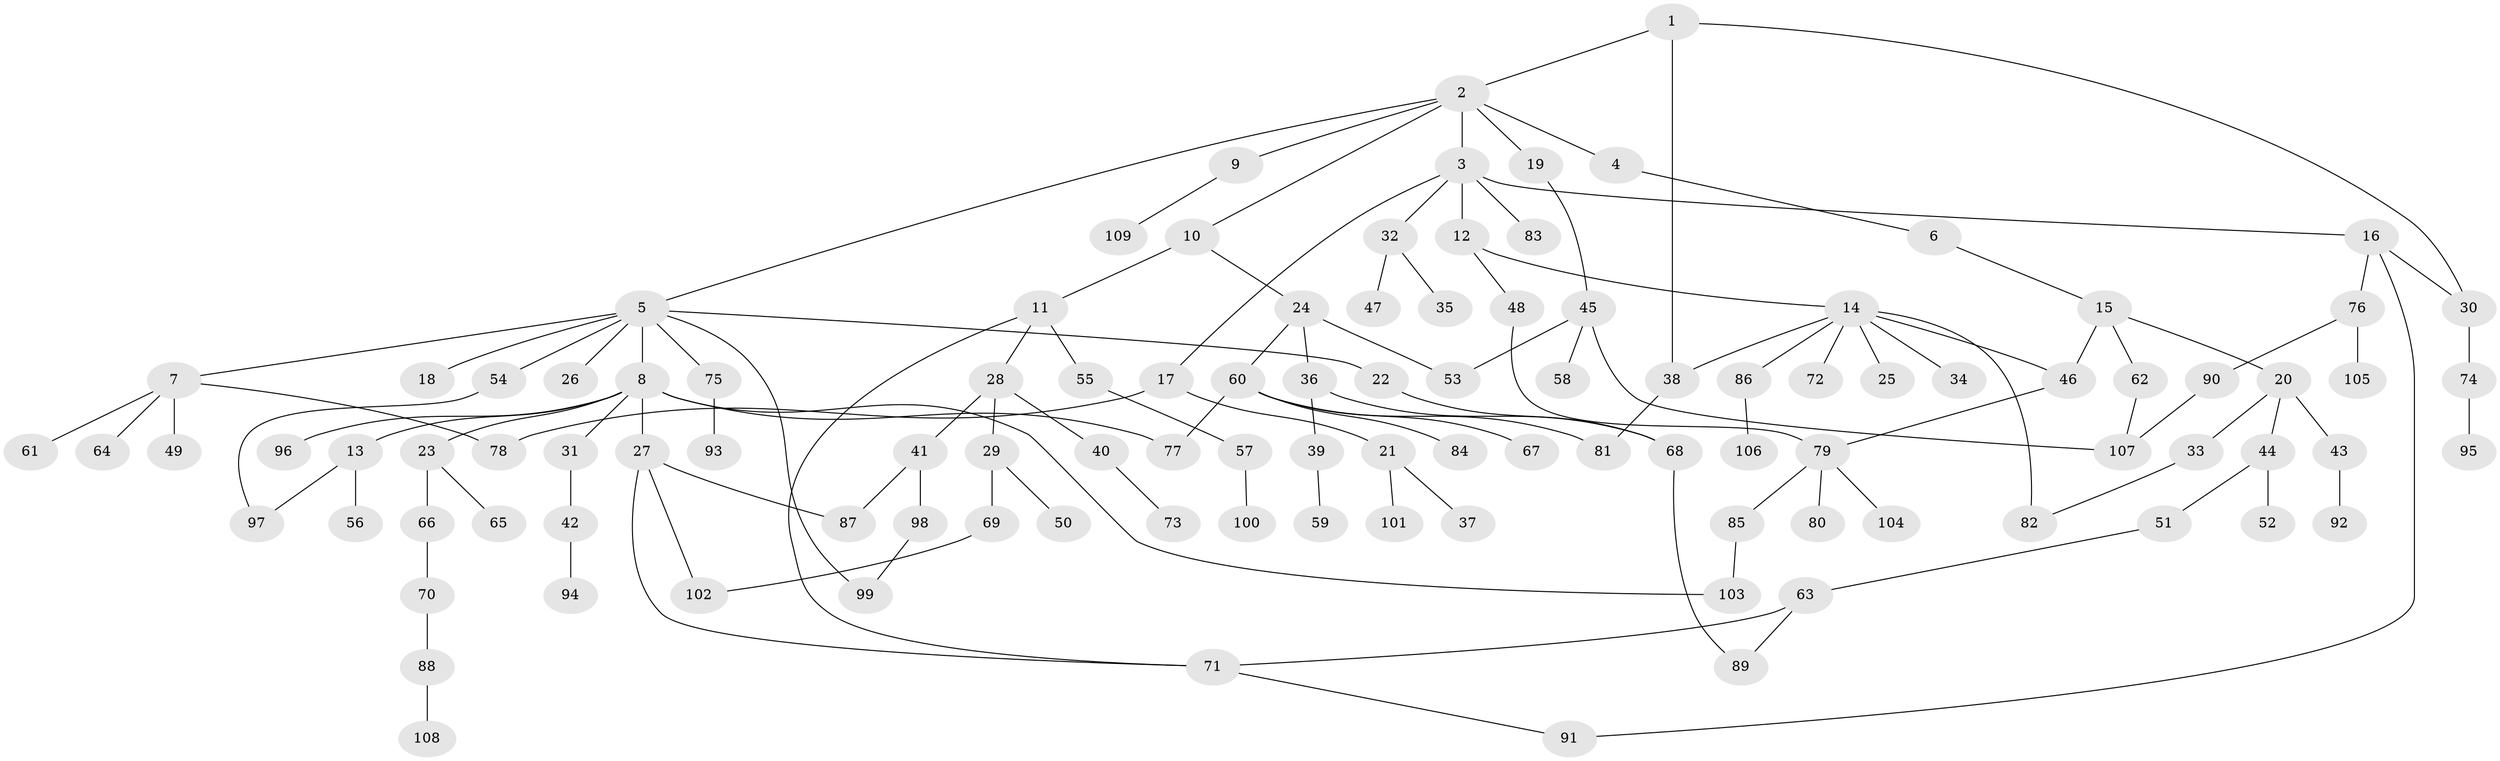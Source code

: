 // Generated by graph-tools (version 1.1) at 2025/34/03/09/25 02:34:18]
// undirected, 109 vertices, 129 edges
graph export_dot {
graph [start="1"]
  node [color=gray90,style=filled];
  1;
  2;
  3;
  4;
  5;
  6;
  7;
  8;
  9;
  10;
  11;
  12;
  13;
  14;
  15;
  16;
  17;
  18;
  19;
  20;
  21;
  22;
  23;
  24;
  25;
  26;
  27;
  28;
  29;
  30;
  31;
  32;
  33;
  34;
  35;
  36;
  37;
  38;
  39;
  40;
  41;
  42;
  43;
  44;
  45;
  46;
  47;
  48;
  49;
  50;
  51;
  52;
  53;
  54;
  55;
  56;
  57;
  58;
  59;
  60;
  61;
  62;
  63;
  64;
  65;
  66;
  67;
  68;
  69;
  70;
  71;
  72;
  73;
  74;
  75;
  76;
  77;
  78;
  79;
  80;
  81;
  82;
  83;
  84;
  85;
  86;
  87;
  88;
  89;
  90;
  91;
  92;
  93;
  94;
  95;
  96;
  97;
  98;
  99;
  100;
  101;
  102;
  103;
  104;
  105;
  106;
  107;
  108;
  109;
  1 -- 2;
  1 -- 30;
  1 -- 38;
  2 -- 3;
  2 -- 4;
  2 -- 5;
  2 -- 9;
  2 -- 10;
  2 -- 19;
  3 -- 12;
  3 -- 16;
  3 -- 17;
  3 -- 32;
  3 -- 83;
  4 -- 6;
  5 -- 7;
  5 -- 8;
  5 -- 18;
  5 -- 22;
  5 -- 26;
  5 -- 54;
  5 -- 75;
  5 -- 99;
  6 -- 15;
  7 -- 49;
  7 -- 61;
  7 -- 64;
  7 -- 78;
  8 -- 13;
  8 -- 23;
  8 -- 27;
  8 -- 31;
  8 -- 77;
  8 -- 96;
  8 -- 103;
  9 -- 109;
  10 -- 11;
  10 -- 24;
  11 -- 28;
  11 -- 55;
  11 -- 71;
  12 -- 14;
  12 -- 48;
  13 -- 56;
  13 -- 97;
  14 -- 25;
  14 -- 34;
  14 -- 46;
  14 -- 72;
  14 -- 86;
  14 -- 38;
  14 -- 82;
  15 -- 20;
  15 -- 62;
  15 -- 46;
  16 -- 76;
  16 -- 30;
  16 -- 91;
  17 -- 21;
  17 -- 78;
  19 -- 45;
  20 -- 33;
  20 -- 43;
  20 -- 44;
  21 -- 37;
  21 -- 101;
  22 -- 68;
  23 -- 65;
  23 -- 66;
  24 -- 36;
  24 -- 53;
  24 -- 60;
  27 -- 87;
  27 -- 102;
  27 -- 71;
  28 -- 29;
  28 -- 40;
  28 -- 41;
  29 -- 50;
  29 -- 69;
  30 -- 74;
  31 -- 42;
  32 -- 35;
  32 -- 47;
  33 -- 82;
  36 -- 39;
  36 -- 68;
  38 -- 81;
  39 -- 59;
  40 -- 73;
  41 -- 98;
  41 -- 87;
  42 -- 94;
  43 -- 92;
  44 -- 51;
  44 -- 52;
  45 -- 58;
  45 -- 53;
  45 -- 107;
  46 -- 79;
  48 -- 79;
  51 -- 63;
  54 -- 97;
  55 -- 57;
  57 -- 100;
  60 -- 67;
  60 -- 81;
  60 -- 84;
  60 -- 77;
  62 -- 107;
  63 -- 71;
  63 -- 89;
  66 -- 70;
  68 -- 89;
  69 -- 102;
  70 -- 88;
  71 -- 91;
  74 -- 95;
  75 -- 93;
  76 -- 90;
  76 -- 105;
  79 -- 80;
  79 -- 85;
  79 -- 104;
  85 -- 103;
  86 -- 106;
  88 -- 108;
  90 -- 107;
  98 -- 99;
}
